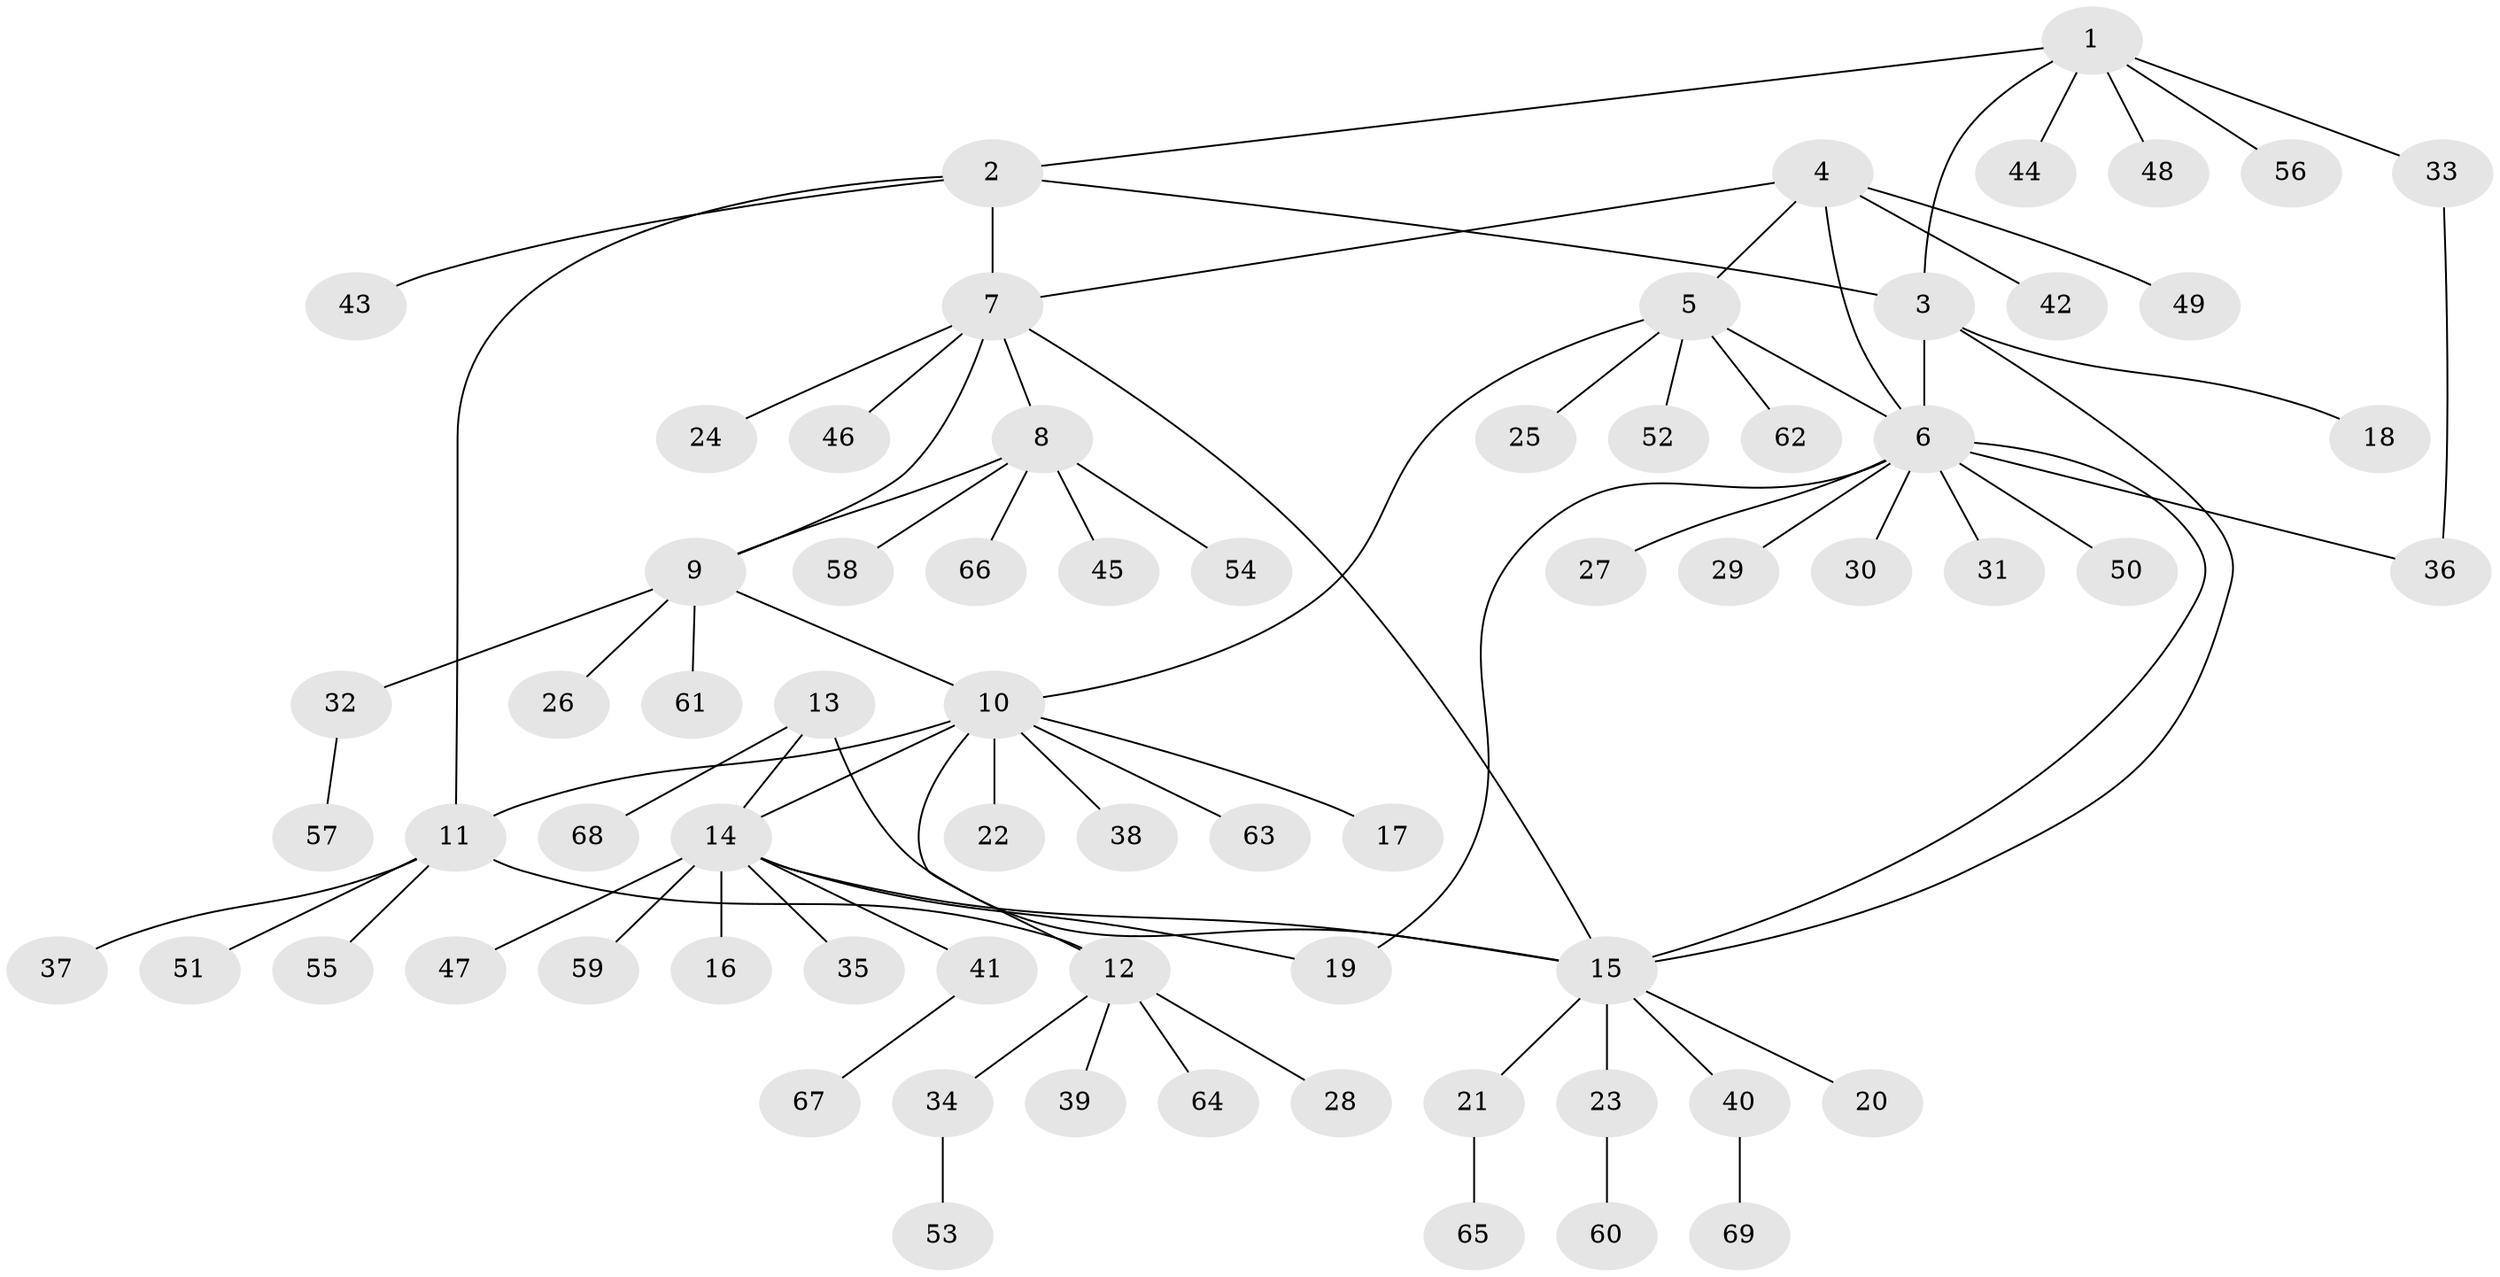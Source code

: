 // Generated by graph-tools (version 1.1) at 2025/50/03/09/25 03:50:31]
// undirected, 69 vertices, 81 edges
graph export_dot {
graph [start="1"]
  node [color=gray90,style=filled];
  1;
  2;
  3;
  4;
  5;
  6;
  7;
  8;
  9;
  10;
  11;
  12;
  13;
  14;
  15;
  16;
  17;
  18;
  19;
  20;
  21;
  22;
  23;
  24;
  25;
  26;
  27;
  28;
  29;
  30;
  31;
  32;
  33;
  34;
  35;
  36;
  37;
  38;
  39;
  40;
  41;
  42;
  43;
  44;
  45;
  46;
  47;
  48;
  49;
  50;
  51;
  52;
  53;
  54;
  55;
  56;
  57;
  58;
  59;
  60;
  61;
  62;
  63;
  64;
  65;
  66;
  67;
  68;
  69;
  1 -- 2;
  1 -- 3;
  1 -- 33;
  1 -- 44;
  1 -- 48;
  1 -- 56;
  2 -- 3;
  2 -- 7;
  2 -- 11;
  2 -- 43;
  3 -- 6;
  3 -- 15;
  3 -- 18;
  4 -- 5;
  4 -- 6;
  4 -- 7;
  4 -- 42;
  4 -- 49;
  5 -- 6;
  5 -- 10;
  5 -- 25;
  5 -- 52;
  5 -- 62;
  6 -- 15;
  6 -- 19;
  6 -- 27;
  6 -- 29;
  6 -- 30;
  6 -- 31;
  6 -- 36;
  6 -- 50;
  7 -- 8;
  7 -- 9;
  7 -- 15;
  7 -- 24;
  7 -- 46;
  8 -- 9;
  8 -- 45;
  8 -- 54;
  8 -- 58;
  8 -- 66;
  9 -- 10;
  9 -- 26;
  9 -- 32;
  9 -- 61;
  10 -- 11;
  10 -- 12;
  10 -- 14;
  10 -- 17;
  10 -- 22;
  10 -- 38;
  10 -- 63;
  11 -- 12;
  11 -- 37;
  11 -- 51;
  11 -- 55;
  12 -- 28;
  12 -- 34;
  12 -- 39;
  12 -- 64;
  13 -- 14;
  13 -- 15;
  13 -- 68;
  14 -- 15;
  14 -- 16;
  14 -- 19;
  14 -- 35;
  14 -- 41;
  14 -- 47;
  14 -- 59;
  15 -- 20;
  15 -- 21;
  15 -- 23;
  15 -- 40;
  21 -- 65;
  23 -- 60;
  32 -- 57;
  33 -- 36;
  34 -- 53;
  40 -- 69;
  41 -- 67;
}
